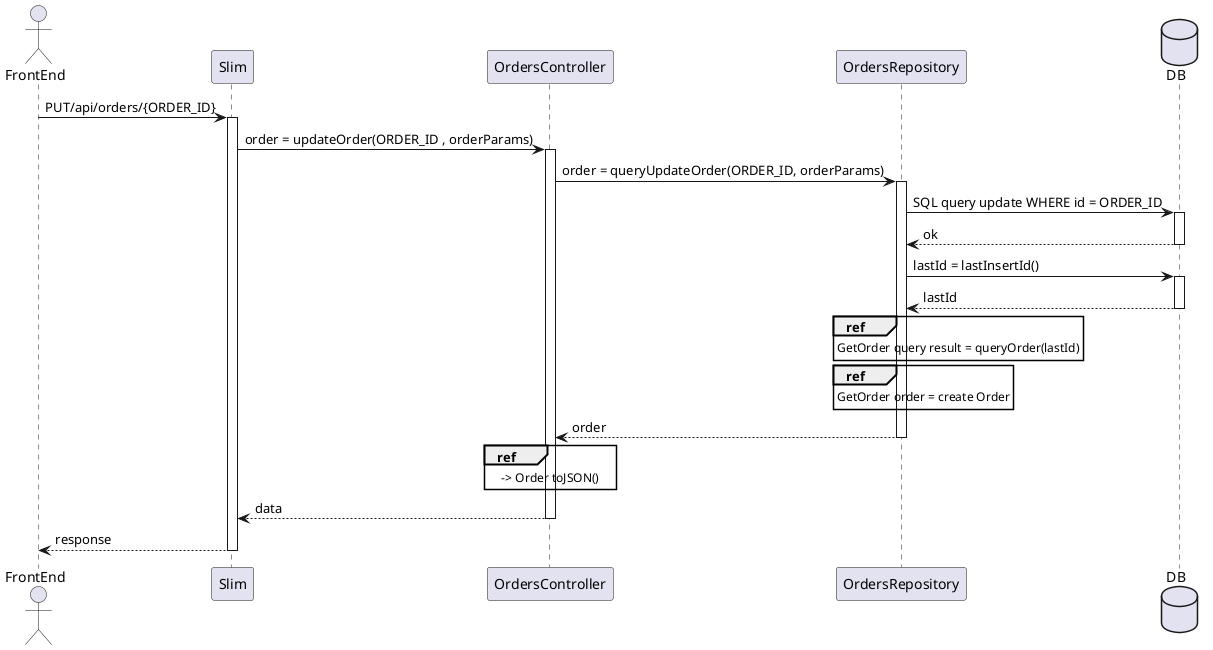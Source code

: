 http://www.plantuml.com/plantuml/uml/ZPF1JW8n48RlVOevGYBXJg8XkAjYZE0YyMWgEoQDIxjEkoJ4-EuENSfM2uOBWRRpVVs7pjWwIQvPLqAkd26u8QDThajHyx9QgLfg1ujAhNyjpAX4ijTyb4nL8HtPBB0sLZ5oAqhfv9kq2Db4Y220mPNdmWZco-UXhDNG-CBXrwp8yk9rcdtlxgGsqc5xWzq7boLsHlXIk8IcPXdw0xs0WOjsUov9hcs_WoOf4d2GHMaYsMU3j5qUCPuI9fr9u2pC9gnOF3sq-7qYUBdBYnnKoTfWwRZSLwuQdBZjXoWnEdfQMadhfcnelsYBn3zx_RCyeVgFIn2-WzaWfTblqVcrVKv2srGkTBNjPuli2zGbCEWiMlXpLeI7bdU0DFi_xodAaWYxkwJFA231cVl5xB4N1KXVM3S6kp69bGdNd-E2mv2E66fheot6TNvMngpagVu1

@startuml
actor FrontEnd
participant Slim
participant OrdersController
participant OrdersRepository
database DB

FrontEnd -> Slim : PUT/api/orders/{ORDER_ID}
activate Slim
Slim -> OrdersController : order = updateOrder(ORDER_ID , orderParams)
activate OrdersController
OrdersController -> OrdersRepository : order = queryUpdateOrder(ORDER_ID, orderParams)
activate OrdersRepository
OrdersRepository -> DB : SQL query update WHERE id = ORDER_ID
activate DB
DB --> OrdersRepository : ok
deactivate DB
OrdersRepository -> DB : lastId = lastInsertId()
activate DB
DB --> OrdersRepository : lastId
deactivate DB

ref over OrdersRepository
GetOrder query result = queryOrder(lastId)
end ref

ref over OrdersRepository
GetOrder order = create Order
end ref

OrdersRepository --> OrdersController : order
deactivate OrdersRepository

ref over OrdersController
-> Order toJSON()
end ref

OrdersController --> Slim : data
deactivate OrdersController
Slim --> FrontEnd: response
deactivate Slim
@enduml